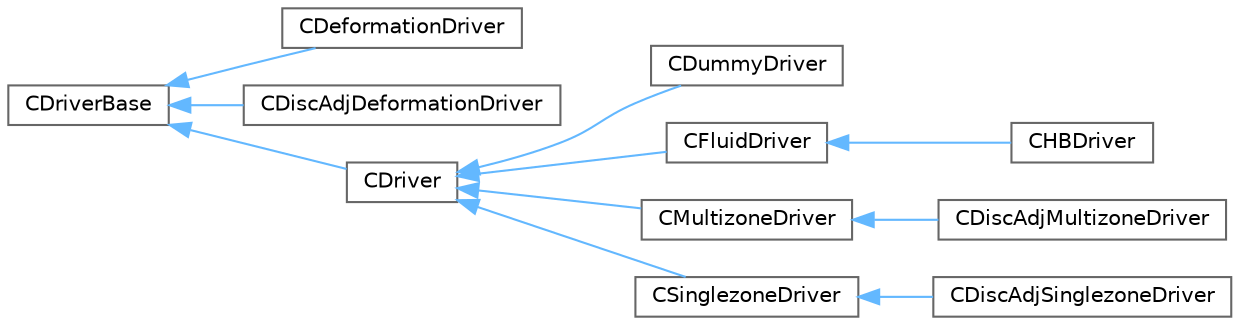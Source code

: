digraph "Graphical Class Hierarchy"
{
 // LATEX_PDF_SIZE
  bgcolor="transparent";
  edge [fontname=Helvetica,fontsize=10,labelfontname=Helvetica,labelfontsize=10];
  node [fontname=Helvetica,fontsize=10,shape=box,height=0.2,width=0.4];
  rankdir="LR";
  Node0 [id="Node000000",label="CDriverBase",height=0.2,width=0.4,color="grey40", fillcolor="white", style="filled",URL="$classCDriverBase.html",tooltip="Base class for all drivers."];
  Node0 -> Node1 [id="edge18_Node000000_Node000001",dir="back",color="steelblue1",style="solid",tooltip=" "];
  Node1 [id="Node000001",label="CDeformationDriver",height=0.2,width=0.4,color="grey40", fillcolor="white", style="filled",URL="$classCDeformationDriver.html",tooltip=" "];
  Node0 -> Node2 [id="edge19_Node000000_Node000002",dir="back",color="steelblue1",style="solid",tooltip=" "];
  Node2 [id="Node000002",label="CDiscAdjDeformationDriver",height=0.2,width=0.4,color="grey40", fillcolor="white", style="filled",URL="$classCDiscAdjDeformationDriver.html",tooltip=" "];
  Node0 -> Node3 [id="edge20_Node000000_Node000003",dir="back",color="steelblue1",style="solid",tooltip=" "];
  Node3 [id="Node000003",label="CDriver",height=0.2,width=0.4,color="grey40", fillcolor="white", style="filled",URL="$classCDriver.html",tooltip="Parent class for driving an iteration of a single or multi-zone problem."];
  Node3 -> Node4 [id="edge21_Node000003_Node000004",dir="back",color="steelblue1",style="solid",tooltip=" "];
  Node4 [id="Node000004",label="CDummyDriver",height=0.2,width=0.4,color="grey40", fillcolor="white", style="filled",URL="$classCDummyDriver.html",tooltip="CDummyDriver class that constructs the driver without running a solver."];
  Node3 -> Node5 [id="edge22_Node000003_Node000005",dir="back",color="steelblue1",style="solid",tooltip=" "];
  Node5 [id="Node000005",label="CFluidDriver",height=0.2,width=0.4,color="grey40", fillcolor="white", style="filled",URL="$classCFluidDriver.html",tooltip="Class for driving an iteration of the physics within multiple zones."];
  Node5 -> Node6 [id="edge23_Node000005_Node000006",dir="back",color="steelblue1",style="solid",tooltip=" "];
  Node6 [id="Node000006",label="CHBDriver",height=0.2,width=0.4,color="grey40", fillcolor="white", style="filled",URL="$classCHBDriver.html",tooltip="Class for driving an iteration of Harmonic Balance (HB) method problem using multiple time zones."];
  Node3 -> Node7 [id="edge24_Node000003_Node000007",dir="back",color="steelblue1",style="solid",tooltip=" "];
  Node7 [id="Node000007",label="CMultizoneDriver",height=0.2,width=0.4,color="grey40", fillcolor="white", style="filled",URL="$classCMultizoneDriver.html",tooltip="Class for driving zone-specific iterations."];
  Node7 -> Node8 [id="edge25_Node000007_Node000008",dir="back",color="steelblue1",style="solid",tooltip=" "];
  Node8 [id="Node000008",label="CDiscAdjMultizoneDriver",height=0.2,width=0.4,color="grey40", fillcolor="white", style="filled",URL="$classCDiscAdjMultizoneDriver.html",tooltip="Block Gauss-Seidel driver for multizone / multiphysics discrete adjoint problems."];
  Node3 -> Node9 [id="edge26_Node000003_Node000009",dir="back",color="steelblue1",style="solid",tooltip=" "];
  Node9 [id="Node000009",label="CSinglezoneDriver",height=0.2,width=0.4,color="grey40", fillcolor="white", style="filled",URL="$classCSinglezoneDriver.html",tooltip="Class for driving single-zone solvers."];
  Node9 -> Node10 [id="edge27_Node000009_Node000010",dir="back",color="steelblue1",style="solid",tooltip=" "];
  Node10 [id="Node000010",label="CDiscAdjSinglezoneDriver",height=0.2,width=0.4,color="grey40", fillcolor="white", style="filled",URL="$classCDiscAdjSinglezoneDriver.html",tooltip="Class for driving single-zone adjoint solvers."];
}
